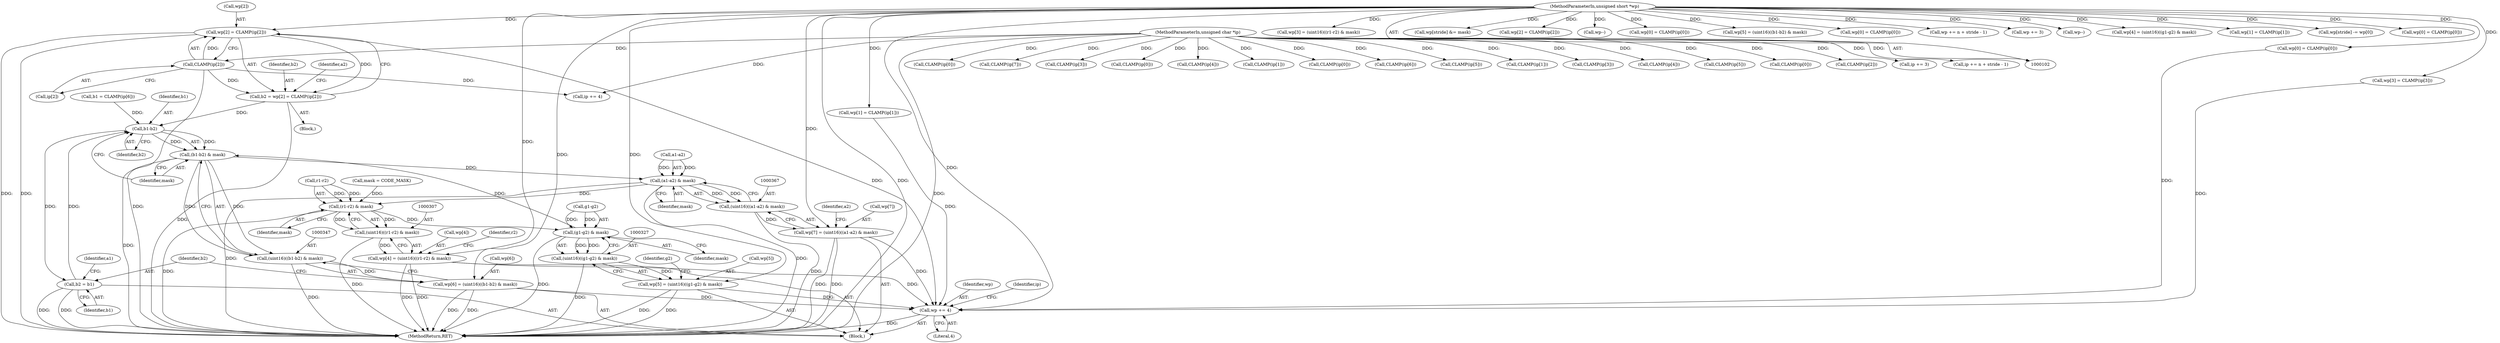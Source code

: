 digraph "0_libtiff_83a4b92815ea04969d494416eaae3d4c6b338e4a#diff-c8b4b355f9b5c06d585b23138e1c185f_0@array" {
"1000267" [label="(Call,wp[2] = CLAMP(ip[2]))"];
"1000106" [label="(MethodParameterIn,unsigned short *wp)"];
"1000271" [label="(Call,CLAMP(ip[2]))"];
"1000103" [label="(MethodParameterIn,unsigned char *ip)"];
"1000265" [label="(Call,b2 = wp[2] = CLAMP(ip[2]))"];
"1000349" [label="(Call,b1-b2)"];
"1000348" [label="(Call,(b1-b2) & mask)"];
"1000346" [label="(Call,(uint16)((b1-b2) & mask))"];
"1000342" [label="(Call,wp[6] = (uint16)((b1-b2) & mask))"];
"1000376" [label="(Call,wp += 4)"];
"1000368" [label="(Call,(a1-a2) & mask)"];
"1000308" [label="(Call,(r1-r2) & mask)"];
"1000306" [label="(Call,(uint16)((r1-r2) & mask))"];
"1000302" [label="(Call,wp[4] = (uint16)((r1-r2) & mask))"];
"1000328" [label="(Call,(g1-g2) & mask)"];
"1000326" [label="(Call,(uint16)((g1-g2) & mask))"];
"1000322" [label="(Call,wp[5] = (uint16)((g1-g2) & mask))"];
"1000366" [label="(Call,(uint16)((a1-a2) & mask))"];
"1000362" [label="(Call,wp[7] = (uint16)((a1-a2) & mask))"];
"1000353" [label="(Call,b2 = b1)"];
"1000369" [label="(Call,a1-a2)"];
"1000298" [label="(Call,CLAMP(ip[4]))"];
"1000362" [label="(Call,wp[7] = (uint16)((a1-a2) & mask))"];
"1000148" [label="(Call,CLAMP(ip[1]))"];
"1000179" [label="(Call,wp[3] = (uint16)((r1-r2) & mask))"];
"1000303" [label="(Call,wp[4])"];
"1000309" [label="(Call,r1-r2)"];
"1000272" [label="(Call,ip[2])"];
"1000368" [label="(Call,(a1-a2) & mask)"];
"1000322" [label="(Call,wp[5] = (uint16)((g1-g2) & mask))"];
"1000423" [label="(Call,wp[stride] &= mask)"];
"1000247" [label="(Call,wp[0] = CLAMP(ip[0]))"];
"1000103" [label="(MethodParameterIn,unsigned char *ip)"];
"1000343" [label="(Call,wp[6])"];
"1000277" [label="(Call,wp[3] = CLAMP(ip[3]))"];
"1000445" [label="(MethodReturn,RET)"];
"1000138" [label="(Call,CLAMP(ip[0]))"];
"1000338" [label="(Call,CLAMP(ip[6]))"];
"1000346" [label="(Call,(uint16)((b1-b2) & mask))"];
"1000215" [label="(Call,CLAMP(ip[5]))"];
"1000261" [label="(Call,CLAMP(ip[1]))"];
"1000376" [label="(Call,wp += 4)"];
"1000281" [label="(Call,CLAMP(ip[3]))"];
"1000195" [label="(Call,CLAMP(ip[4]))"];
"1000318" [label="(Call,CLAMP(ip[5]))"];
"1000354" [label="(Identifier,b2)"];
"1000334" [label="(Identifier,g2)"];
"1000377" [label="(Identifier,wp)"];
"1000251" [label="(Call,CLAMP(ip[0]))"];
"1000379" [label="(Call,ip += 4)"];
"1000158" [label="(Call,CLAMP(ip[2]))"];
"1000236" [label="(Call,ip += 3)"];
"1000349" [label="(Call,b1-b2)"];
"1000351" [label="(Identifier,b2)"];
"1000154" [label="(Call,wp[2] = CLAMP(ip[2]))"];
"1000428" [label="(Call,wp--)"];
"1000134" [label="(Call,wp[0] = CLAMP(ip[0]))"];
"1000268" [label="(Call,wp[2])"];
"1000380" [label="(Identifier,ip)"];
"1000366" [label="(Call,(uint16)((a1-a2) & mask))"];
"1000219" [label="(Call,wp[5] = (uint16)((b1-b2) & mask))"];
"1000312" [label="(Identifier,mask)"];
"1000408" [label="(Call,wp[0] = CLAMP(ip[0]))"];
"1000374" [label="(Identifier,a2)"];
"1000332" [label="(Identifier,mask)"];
"1000314" [label="(Identifier,r2)"];
"1000391" [label="(Call,ip += n + stride - 1)"];
"1000326" [label="(Call,(uint16)((g1-g2) & mask))"];
"1000302" [label="(Call,wp[4] = (uint16)((r1-r2) & mask))"];
"1000336" [label="(Call,b1 = CLAMP(ip[6]))"];
"1000328" [label="(Call,(g1-g2) & mask)"];
"1000342" [label="(Call,wp[6] = (uint16)((b1-b2) & mask))"];
"1000372" [label="(Identifier,mask)"];
"1000353" [label="(Call,b2 = b1)"];
"1000119" [label="(Call,mask = CODE_MASK)"];
"1000352" [label="(Identifier,mask)"];
"1000257" [label="(Call,wp[1] = CLAMP(ip[1]))"];
"1000267" [label="(Call,wp[2] = CLAMP(ip[2]))"];
"1000384" [label="(Call,wp += n + stride - 1)"];
"1000350" [label="(Identifier,b1)"];
"1000323" [label="(Call,wp[5])"];
"1000233" [label="(Call,wp += 3)"];
"1000106" [label="(MethodParameterIn,unsigned short *wp)"];
"1000271" [label="(Call,CLAMP(ip[2]))"];
"1000266" [label="(Identifier,b2)"];
"1000292" [label="(Block,)"];
"1000329" [label="(Call,g1-g2)"];
"1000443" [label="(Call,wp--)"];
"1000355" [label="(Identifier,b1)"];
"1000439" [label="(Call,CLAMP(ip[0]))"];
"1000199" [label="(Call,wp[4] = (uint16)((g1-g2) & mask))"];
"1000358" [label="(Call,CLAMP(ip[7]))"];
"1000306" [label="(Call,(uint16)((r1-r2) & mask))"];
"1000144" [label="(Call,wp[1] = CLAMP(ip[1]))"];
"1000357" [label="(Identifier,a1)"];
"1000276" [label="(Identifier,a2)"];
"1000416" [label="(Call,wp[stride] -= wp[0])"];
"1000175" [label="(Call,CLAMP(ip[3]))"];
"1000244" [label="(Block,)"];
"1000412" [label="(Call,CLAMP(ip[0]))"];
"1000363" [label="(Call,wp[7])"];
"1000378" [label="(Literal,4)"];
"1000435" [label="(Call,wp[0] = CLAMP(ip[0]))"];
"1000265" [label="(Call,b2 = wp[2] = CLAMP(ip[2]))"];
"1000308" [label="(Call,(r1-r2) & mask)"];
"1000348" [label="(Call,(b1-b2) & mask)"];
"1000267" -> "1000265"  [label="AST: "];
"1000267" -> "1000271"  [label="CFG: "];
"1000268" -> "1000267"  [label="AST: "];
"1000271" -> "1000267"  [label="AST: "];
"1000265" -> "1000267"  [label="CFG: "];
"1000267" -> "1000445"  [label="DDG: "];
"1000267" -> "1000445"  [label="DDG: "];
"1000267" -> "1000265"  [label="DDG: "];
"1000106" -> "1000267"  [label="DDG: "];
"1000271" -> "1000267"  [label="DDG: "];
"1000267" -> "1000376"  [label="DDG: "];
"1000106" -> "1000102"  [label="AST: "];
"1000106" -> "1000445"  [label="DDG: "];
"1000106" -> "1000134"  [label="DDG: "];
"1000106" -> "1000144"  [label="DDG: "];
"1000106" -> "1000154"  [label="DDG: "];
"1000106" -> "1000179"  [label="DDG: "];
"1000106" -> "1000199"  [label="DDG: "];
"1000106" -> "1000219"  [label="DDG: "];
"1000106" -> "1000233"  [label="DDG: "];
"1000106" -> "1000247"  [label="DDG: "];
"1000106" -> "1000257"  [label="DDG: "];
"1000106" -> "1000277"  [label="DDG: "];
"1000106" -> "1000302"  [label="DDG: "];
"1000106" -> "1000322"  [label="DDG: "];
"1000106" -> "1000342"  [label="DDG: "];
"1000106" -> "1000362"  [label="DDG: "];
"1000106" -> "1000376"  [label="DDG: "];
"1000106" -> "1000384"  [label="DDG: "];
"1000106" -> "1000408"  [label="DDG: "];
"1000106" -> "1000416"  [label="DDG: "];
"1000106" -> "1000423"  [label="DDG: "];
"1000106" -> "1000428"  [label="DDG: "];
"1000106" -> "1000435"  [label="DDG: "];
"1000106" -> "1000443"  [label="DDG: "];
"1000271" -> "1000272"  [label="CFG: "];
"1000272" -> "1000271"  [label="AST: "];
"1000271" -> "1000445"  [label="DDG: "];
"1000271" -> "1000265"  [label="DDG: "];
"1000103" -> "1000271"  [label="DDG: "];
"1000271" -> "1000379"  [label="DDG: "];
"1000103" -> "1000102"  [label="AST: "];
"1000103" -> "1000445"  [label="DDG: "];
"1000103" -> "1000138"  [label="DDG: "];
"1000103" -> "1000148"  [label="DDG: "];
"1000103" -> "1000158"  [label="DDG: "];
"1000103" -> "1000175"  [label="DDG: "];
"1000103" -> "1000195"  [label="DDG: "];
"1000103" -> "1000215"  [label="DDG: "];
"1000103" -> "1000236"  [label="DDG: "];
"1000103" -> "1000251"  [label="DDG: "];
"1000103" -> "1000261"  [label="DDG: "];
"1000103" -> "1000281"  [label="DDG: "];
"1000103" -> "1000298"  [label="DDG: "];
"1000103" -> "1000318"  [label="DDG: "];
"1000103" -> "1000338"  [label="DDG: "];
"1000103" -> "1000358"  [label="DDG: "];
"1000103" -> "1000379"  [label="DDG: "];
"1000103" -> "1000391"  [label="DDG: "];
"1000103" -> "1000412"  [label="DDG: "];
"1000103" -> "1000439"  [label="DDG: "];
"1000265" -> "1000244"  [label="AST: "];
"1000266" -> "1000265"  [label="AST: "];
"1000276" -> "1000265"  [label="CFG: "];
"1000265" -> "1000445"  [label="DDG: "];
"1000265" -> "1000349"  [label="DDG: "];
"1000349" -> "1000348"  [label="AST: "];
"1000349" -> "1000351"  [label="CFG: "];
"1000350" -> "1000349"  [label="AST: "];
"1000351" -> "1000349"  [label="AST: "];
"1000352" -> "1000349"  [label="CFG: "];
"1000349" -> "1000348"  [label="DDG: "];
"1000349" -> "1000348"  [label="DDG: "];
"1000336" -> "1000349"  [label="DDG: "];
"1000353" -> "1000349"  [label="DDG: "];
"1000349" -> "1000353"  [label="DDG: "];
"1000348" -> "1000346"  [label="AST: "];
"1000348" -> "1000352"  [label="CFG: "];
"1000352" -> "1000348"  [label="AST: "];
"1000346" -> "1000348"  [label="CFG: "];
"1000348" -> "1000445"  [label="DDG: "];
"1000348" -> "1000346"  [label="DDG: "];
"1000348" -> "1000346"  [label="DDG: "];
"1000328" -> "1000348"  [label="DDG: "];
"1000348" -> "1000368"  [label="DDG: "];
"1000346" -> "1000342"  [label="AST: "];
"1000347" -> "1000346"  [label="AST: "];
"1000342" -> "1000346"  [label="CFG: "];
"1000346" -> "1000445"  [label="DDG: "];
"1000346" -> "1000342"  [label="DDG: "];
"1000342" -> "1000292"  [label="AST: "];
"1000343" -> "1000342"  [label="AST: "];
"1000354" -> "1000342"  [label="CFG: "];
"1000342" -> "1000445"  [label="DDG: "];
"1000342" -> "1000445"  [label="DDG: "];
"1000342" -> "1000376"  [label="DDG: "];
"1000376" -> "1000292"  [label="AST: "];
"1000376" -> "1000378"  [label="CFG: "];
"1000377" -> "1000376"  [label="AST: "];
"1000378" -> "1000376"  [label="AST: "];
"1000380" -> "1000376"  [label="CFG: "];
"1000376" -> "1000445"  [label="DDG: "];
"1000247" -> "1000376"  [label="DDG: "];
"1000302" -> "1000376"  [label="DDG: "];
"1000257" -> "1000376"  [label="DDG: "];
"1000277" -> "1000376"  [label="DDG: "];
"1000322" -> "1000376"  [label="DDG: "];
"1000362" -> "1000376"  [label="DDG: "];
"1000368" -> "1000366"  [label="AST: "];
"1000368" -> "1000372"  [label="CFG: "];
"1000369" -> "1000368"  [label="AST: "];
"1000372" -> "1000368"  [label="AST: "];
"1000366" -> "1000368"  [label="CFG: "];
"1000368" -> "1000445"  [label="DDG: "];
"1000368" -> "1000445"  [label="DDG: "];
"1000368" -> "1000308"  [label="DDG: "];
"1000368" -> "1000366"  [label="DDG: "];
"1000368" -> "1000366"  [label="DDG: "];
"1000369" -> "1000368"  [label="DDG: "];
"1000369" -> "1000368"  [label="DDG: "];
"1000308" -> "1000306"  [label="AST: "];
"1000308" -> "1000312"  [label="CFG: "];
"1000309" -> "1000308"  [label="AST: "];
"1000312" -> "1000308"  [label="AST: "];
"1000306" -> "1000308"  [label="CFG: "];
"1000308" -> "1000445"  [label="DDG: "];
"1000308" -> "1000306"  [label="DDG: "];
"1000308" -> "1000306"  [label="DDG: "];
"1000309" -> "1000308"  [label="DDG: "];
"1000309" -> "1000308"  [label="DDG: "];
"1000119" -> "1000308"  [label="DDG: "];
"1000308" -> "1000328"  [label="DDG: "];
"1000306" -> "1000302"  [label="AST: "];
"1000307" -> "1000306"  [label="AST: "];
"1000302" -> "1000306"  [label="CFG: "];
"1000306" -> "1000445"  [label="DDG: "];
"1000306" -> "1000302"  [label="DDG: "];
"1000302" -> "1000292"  [label="AST: "];
"1000303" -> "1000302"  [label="AST: "];
"1000314" -> "1000302"  [label="CFG: "];
"1000302" -> "1000445"  [label="DDG: "];
"1000302" -> "1000445"  [label="DDG: "];
"1000328" -> "1000326"  [label="AST: "];
"1000328" -> "1000332"  [label="CFG: "];
"1000329" -> "1000328"  [label="AST: "];
"1000332" -> "1000328"  [label="AST: "];
"1000326" -> "1000328"  [label="CFG: "];
"1000328" -> "1000445"  [label="DDG: "];
"1000328" -> "1000326"  [label="DDG: "];
"1000328" -> "1000326"  [label="DDG: "];
"1000329" -> "1000328"  [label="DDG: "];
"1000329" -> "1000328"  [label="DDG: "];
"1000326" -> "1000322"  [label="AST: "];
"1000327" -> "1000326"  [label="AST: "];
"1000322" -> "1000326"  [label="CFG: "];
"1000326" -> "1000445"  [label="DDG: "];
"1000326" -> "1000322"  [label="DDG: "];
"1000322" -> "1000292"  [label="AST: "];
"1000323" -> "1000322"  [label="AST: "];
"1000334" -> "1000322"  [label="CFG: "];
"1000322" -> "1000445"  [label="DDG: "];
"1000322" -> "1000445"  [label="DDG: "];
"1000366" -> "1000362"  [label="AST: "];
"1000367" -> "1000366"  [label="AST: "];
"1000362" -> "1000366"  [label="CFG: "];
"1000366" -> "1000445"  [label="DDG: "];
"1000366" -> "1000362"  [label="DDG: "];
"1000362" -> "1000292"  [label="AST: "];
"1000363" -> "1000362"  [label="AST: "];
"1000374" -> "1000362"  [label="CFG: "];
"1000362" -> "1000445"  [label="DDG: "];
"1000362" -> "1000445"  [label="DDG: "];
"1000353" -> "1000292"  [label="AST: "];
"1000353" -> "1000355"  [label="CFG: "];
"1000354" -> "1000353"  [label="AST: "];
"1000355" -> "1000353"  [label="AST: "];
"1000357" -> "1000353"  [label="CFG: "];
"1000353" -> "1000445"  [label="DDG: "];
"1000353" -> "1000445"  [label="DDG: "];
}
